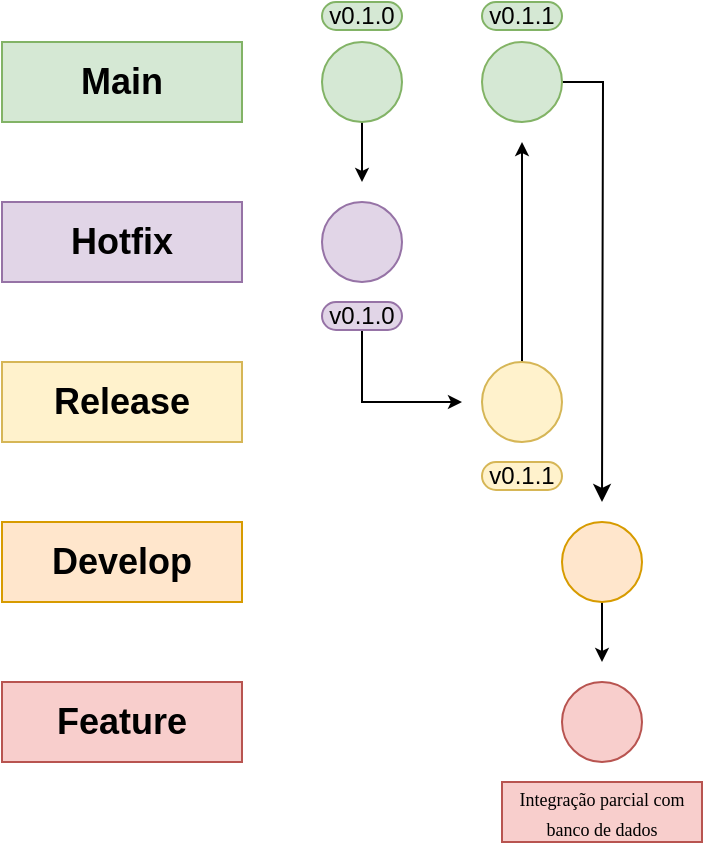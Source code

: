 <mxfile version="24.2.5" type="github">
  <diagram name="Page-1" id="eTO8P6FlslU0roLEiYgw">
    <mxGraphModel dx="1144" dy="426" grid="1" gridSize="10" guides="1" tooltips="1" connect="1" arrows="1" fold="1" page="1" pageScale="1" pageWidth="827" pageHeight="1169" math="0" shadow="0">
      <root>
        <mxCell id="0" />
        <mxCell id="1" parent="0" />
        <mxCell id="Wr-m3Pz0hPMM2rbLYmXY-1" value="&lt;h2&gt;Main&lt;/h2&gt;" style="rounded=0;whiteSpace=wrap;html=1;fillColor=#d5e8d4;strokeColor=#82b366;container=0;" parent="1" vertex="1">
          <mxGeometry x="40" y="40" width="120" height="40" as="geometry">
            <mxRectangle x="40" y="40" width="50" height="40" as="alternateBounds" />
          </mxGeometry>
        </mxCell>
        <mxCell id="Wr-m3Pz0hPMM2rbLYmXY-2" value="&lt;h2&gt;Hotfix&lt;/h2&gt;" style="rounded=0;whiteSpace=wrap;html=1;fillColor=#e1d5e7;strokeColor=#9673a6;" parent="1" vertex="1">
          <mxGeometry x="40" y="120" width="120" height="40" as="geometry" />
        </mxCell>
        <mxCell id="Wr-m3Pz0hPMM2rbLYmXY-3" value="&lt;h2&gt;Release&lt;/h2&gt;" style="rounded=0;whiteSpace=wrap;html=1;fillColor=#fff2cc;strokeColor=#d6b656;" parent="1" vertex="1">
          <mxGeometry x="40" y="200" width="120" height="40" as="geometry" />
        </mxCell>
        <mxCell id="Wr-m3Pz0hPMM2rbLYmXY-4" value="&lt;h2&gt;Develop&lt;/h2&gt;" style="rounded=0;whiteSpace=wrap;html=1;fillColor=#ffe6cc;strokeColor=#d79b00;" parent="1" vertex="1">
          <mxGeometry x="40" y="280" width="120" height="40" as="geometry" />
        </mxCell>
        <mxCell id="Wr-m3Pz0hPMM2rbLYmXY-5" value="&lt;h2&gt;Feature&lt;/h2&gt;" style="rounded=0;whiteSpace=wrap;html=1;fillColor=#f8cecc;strokeColor=#b85450;" parent="1" vertex="1">
          <mxGeometry x="40" y="360" width="120" height="40" as="geometry" />
        </mxCell>
        <mxCell id="Wr-m3Pz0hPMM2rbLYmXY-35" style="edgeStyle=orthogonalEdgeStyle;rounded=0;orthogonalLoop=1;jettySize=auto;html=1;endSize=4;" parent="1" source="Wr-m3Pz0hPMM2rbLYmXY-7" edge="1">
          <mxGeometry relative="1" as="geometry">
            <mxPoint x="220" y="110" as="targetPoint" />
          </mxGeometry>
        </mxCell>
        <mxCell id="Wr-m3Pz0hPMM2rbLYmXY-7" value="" style="ellipse;whiteSpace=wrap;html=1;aspect=fixed;fillColor=#d5e8d4;strokeColor=#82b366;" parent="1" vertex="1">
          <mxGeometry x="200" y="40" width="40" height="40" as="geometry" />
        </mxCell>
        <mxCell id="Wr-m3Pz0hPMM2rbLYmXY-8" value="v0.1.0" style="whiteSpace=wrap;html=1;rounded=1;arcSize=50;align=center;verticalAlign=middle;strokeWidth=1;autosize=1;spacing=4;treeFolding=1;treeMoving=1;newEdgeStyle={&quot;edgeStyle&quot;:&quot;entityRelationEdgeStyle&quot;,&quot;startArrow&quot;:&quot;none&quot;,&quot;endArrow&quot;:&quot;none&quot;,&quot;segment&quot;:10,&quot;curved&quot;:1,&quot;sourcePerimeterSpacing&quot;:0,&quot;targetPerimeterSpacing&quot;:0};fillColor=#d5e8d4;strokeColor=#82b366;" parent="1" vertex="1">
          <mxGeometry x="200" y="20" width="40" height="14" as="geometry" />
        </mxCell>
        <mxCell id="Wr-m3Pz0hPMM2rbLYmXY-36" style="edgeStyle=orthogonalEdgeStyle;rounded=0;orthogonalLoop=1;jettySize=auto;html=1;endSize=4;exitX=0.5;exitY=1;exitDx=0;exitDy=0;" parent="1" source="Wr-m3Pz0hPMM2rbLYmXY-33" edge="1">
          <mxGeometry relative="1" as="geometry">
            <mxPoint x="270" y="220" as="targetPoint" />
            <Array as="points">
              <mxPoint x="220" y="220" />
            </Array>
          </mxGeometry>
        </mxCell>
        <mxCell id="Wr-m3Pz0hPMM2rbLYmXY-32" value="" style="ellipse;whiteSpace=wrap;html=1;aspect=fixed;fillColor=#e1d5e7;strokeColor=#9673a6;" parent="1" vertex="1">
          <mxGeometry x="200" y="120" width="40" height="40" as="geometry" />
        </mxCell>
        <mxCell id="Wr-m3Pz0hPMM2rbLYmXY-33" value="v0.1.0" style="whiteSpace=wrap;html=1;rounded=1;arcSize=50;align=center;verticalAlign=middle;strokeWidth=1;autosize=1;spacing=4;treeFolding=1;treeMoving=1;newEdgeStyle={&quot;edgeStyle&quot;:&quot;entityRelationEdgeStyle&quot;,&quot;startArrow&quot;:&quot;none&quot;,&quot;endArrow&quot;:&quot;none&quot;,&quot;segment&quot;:10,&quot;curved&quot;:1,&quot;sourcePerimeterSpacing&quot;:0,&quot;targetPerimeterSpacing&quot;:0};fillColor=#e1d5e7;strokeColor=#9673a6;" parent="1" vertex="1">
          <mxGeometry x="200" y="170" width="40" height="14" as="geometry" />
        </mxCell>
        <mxCell id="IEFKc2JREJZMKM55qRR0-16" style="edgeStyle=orthogonalEdgeStyle;rounded=0;orthogonalLoop=1;jettySize=auto;html=1;endSize=4;" edge="1" parent="1" source="IEFKc2JREJZMKM55qRR0-3">
          <mxGeometry relative="1" as="geometry">
            <mxPoint x="300" y="90" as="targetPoint" />
          </mxGeometry>
        </mxCell>
        <mxCell id="IEFKc2JREJZMKM55qRR0-3" value="" style="ellipse;whiteSpace=wrap;html=1;aspect=fixed;fillColor=#fff2cc;strokeColor=#d6b656;" vertex="1" parent="1">
          <mxGeometry x="280" y="200" width="40" height="40" as="geometry" />
        </mxCell>
        <mxCell id="IEFKc2JREJZMKM55qRR0-9" value="v0.1.1" style="whiteSpace=wrap;html=1;rounded=1;arcSize=50;align=center;verticalAlign=middle;strokeWidth=1;autosize=1;spacing=4;treeFolding=1;treeMoving=1;newEdgeStyle={&quot;edgeStyle&quot;:&quot;entityRelationEdgeStyle&quot;,&quot;startArrow&quot;:&quot;none&quot;,&quot;endArrow&quot;:&quot;none&quot;,&quot;segment&quot;:10,&quot;curved&quot;:1,&quot;sourcePerimeterSpacing&quot;:0,&quot;targetPerimeterSpacing&quot;:0};fillColor=#fff2cc;strokeColor=#d6b656;" vertex="1" parent="1">
          <mxGeometry x="280" y="250" width="40" height="14" as="geometry" />
        </mxCell>
        <mxCell id="IEFKc2JREJZMKM55qRR0-18" style="edgeStyle=orthogonalEdgeStyle;rounded=0;orthogonalLoop=1;jettySize=auto;html=1;" edge="1" parent="1" source="IEFKc2JREJZMKM55qRR0-13">
          <mxGeometry relative="1" as="geometry">
            <mxPoint x="340.0" y="270" as="targetPoint" />
          </mxGeometry>
        </mxCell>
        <mxCell id="IEFKc2JREJZMKM55qRR0-13" value="" style="ellipse;whiteSpace=wrap;html=1;aspect=fixed;fillColor=#d5e8d4;strokeColor=#82b366;" vertex="1" parent="1">
          <mxGeometry x="280" y="40" width="40" height="40" as="geometry" />
        </mxCell>
        <mxCell id="IEFKc2JREJZMKM55qRR0-17" value="v0.1.1" style="whiteSpace=wrap;html=1;rounded=1;arcSize=50;align=center;verticalAlign=middle;strokeWidth=1;autosize=1;spacing=4;treeFolding=1;treeMoving=1;newEdgeStyle={&quot;edgeStyle&quot;:&quot;entityRelationEdgeStyle&quot;,&quot;startArrow&quot;:&quot;none&quot;,&quot;endArrow&quot;:&quot;none&quot;,&quot;segment&quot;:10,&quot;curved&quot;:1,&quot;sourcePerimeterSpacing&quot;:0,&quot;targetPerimeterSpacing&quot;:0};fillColor=#d5e8d4;strokeColor=#82b366;" vertex="1" parent="1">
          <mxGeometry x="280" y="20" width="40" height="14" as="geometry" />
        </mxCell>
        <mxCell id="IEFKc2JREJZMKM55qRR0-21" style="edgeStyle=orthogonalEdgeStyle;rounded=0;orthogonalLoop=1;jettySize=auto;html=1;endSize=4;" edge="1" parent="1" source="IEFKc2JREJZMKM55qRR0-19">
          <mxGeometry relative="1" as="geometry">
            <mxPoint x="340" y="350" as="targetPoint" />
          </mxGeometry>
        </mxCell>
        <mxCell id="IEFKc2JREJZMKM55qRR0-19" value="" style="ellipse;whiteSpace=wrap;html=1;aspect=fixed;fillColor=#ffe6cc;strokeColor=#d79b00;" vertex="1" parent="1">
          <mxGeometry x="320" y="280" width="40" height="40" as="geometry" />
        </mxCell>
        <mxCell id="IEFKc2JREJZMKM55qRR0-22" value="" style="ellipse;whiteSpace=wrap;html=1;aspect=fixed;fillColor=#f8cecc;strokeColor=#b85450;" vertex="1" parent="1">
          <mxGeometry x="320" y="360" width="40" height="40" as="geometry" />
        </mxCell>
        <mxCell id="IEFKc2JREJZMKM55qRR0-24" value="&lt;font style=&quot;font-size: 9px;&quot; face=&quot;Verdana&quot;&gt;Integração parcial com banco de dados&lt;/font&gt;" style="rounded=0;whiteSpace=wrap;html=1;fillColor=#f8cecc;strokeColor=#b85450;" vertex="1" parent="1">
          <mxGeometry x="290" y="410" width="100" height="30" as="geometry" />
        </mxCell>
      </root>
    </mxGraphModel>
  </diagram>
</mxfile>
